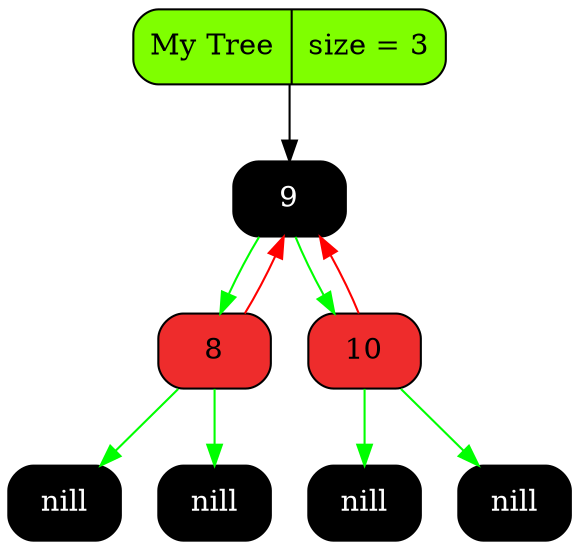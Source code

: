 digraph Tree
{
   rankdir = HR;
   node[fontsize=14];
   edge[color="black",fontcolor="blue",fontsize=12];
   tree[shape = Mrecord, style = filled, fillcolor = "chartreuse1", label = "My Tree | size = 3"];
   "0x13ff040b0"[shape = Mrecord, style = filled, fontcolor = "white", fillcolor = "black",   label = " <value> 9"];
  "0x13ff040b0" -> "0x13ff04080" [color = "green"];
  "0x13ff04080" -> "0x13ff040b0" [color = "red"];
  "0x13ff040b0" -> "0x13ff040e0" [color = "green"];
  "0x13ff040e0" -> "0x13ff040b0" [color = "red"];
  "0x13ff04080"[shape = Mrecord, style = filled, fillcolor = "firebrick2",   label = " <value> 8"];
   "0x13ff04080left"[shape = Mrecord, style = filled, fontcolor = "white", fillcolor = "black",   label = " <value> nill"];
  "0x13ff04080" -> "0x13ff04080left" [color = "green"];
   "0x13ff04080right"[shape = Mrecord, style = filled, fontcolor = "white", fillcolor = "black",   label = " <value> nill"];
  "0x13ff04080" -> "0x13ff04080right" [color = "green"];
  "0x13ff040e0"[shape = Mrecord, style = filled, fillcolor = "firebrick2",   label = " <value> 10"];
   "0x13ff040e0left"[shape = Mrecord, style = filled, fontcolor = "white", fillcolor = "black",   label = " <value> nill"];
  "0x13ff040e0" -> "0x13ff040e0left" [color = "green"];
   "0x13ff040e0right"[shape = Mrecord, style = filled, fontcolor = "white", fillcolor = "black",   label = " <value> nill"];
  "0x13ff040e0" -> "0x13ff040e0right" [color = "green"];
   tree -> "0x13ff040b0" [color = "gray0"];
}